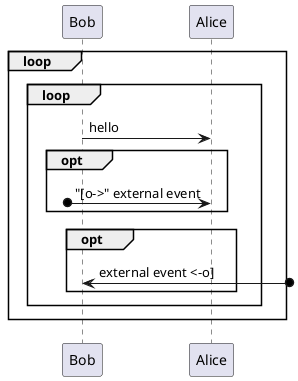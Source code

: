 {
  "sha1": "tomh88ujidbwmpago6virawjnppgimv",
  "insertion": {
    "when": "2024-06-06T17:24:18.643Z",
    "url": "https://github.com/plantuml/plantuml/issues/1097",
    "user": "plantuml@gmail.com"
  }
}
@startuml
!pragma teoz true
participant Bob
participant Alice
loop
loop
Bob->Alice : hello
opt
?o->Alice : "[o->" external event
end opt
opt
Bob <-o] : external event <-o]
end opt
end
end
@enduml
